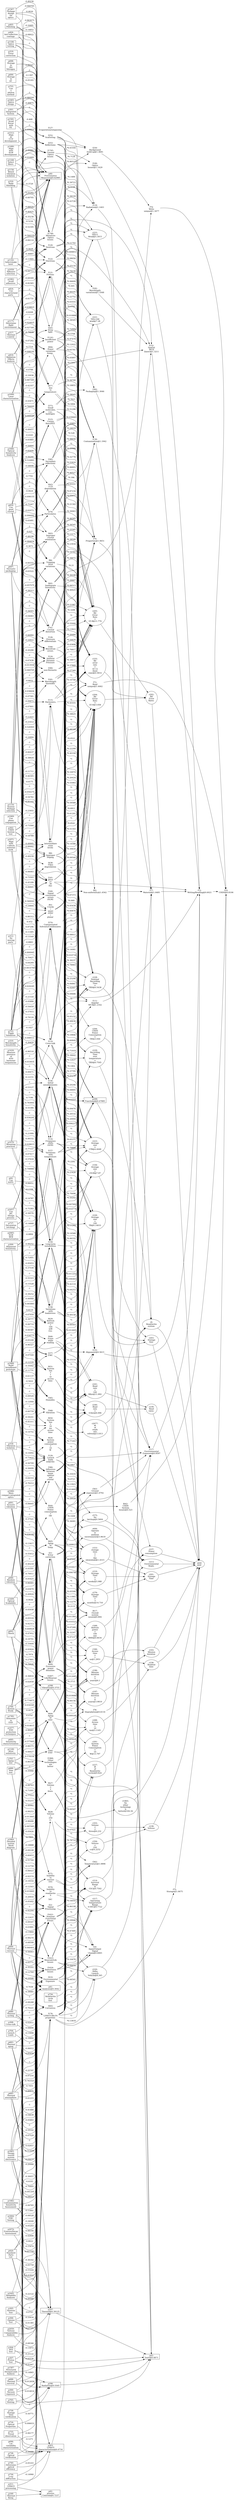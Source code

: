digraph G {
	rankdir=LR;
 "f100" [label="f100:\nOptics\nIssues@1.1429",shape=plaintext]
 "f111" [label="f111:\nAngular\nMUX@1.2162",shape=plaintext]
 "f114" [label="f114:\nCross-talk ",shape=plaintext]
 "f1141" [label="f1141:\nInsufficient\npower ",shape=plaintext]
 "f115" [label="f115:\nHarmonics,\netc. ",shape=plaintext]
 "f116" [label="f116:\nFrequency\nshifts\n(AOD) ",shape=plaintext]
 "f117" [label="f117:\nEnvironmental\nExposure@0.9597",shape=plaintext]
 "f119" [label="f119:\nRadiation@1.1403",shape=plaintext]
 "f120" [label="f120:\nNeutrons ",shape=plaintext]
 "f121" [label="f121:\nProtons ",shape=plaintext]
 "f122" [label="f122:\nElectrons ",shape=plaintext]
 "f123" [label="f123:\nCosmic\nRays/SEE ",shape=plaintext]
 "f124" [label="f124:\nAmbient\nDynamic\nPressure ",shape=plaintext]
 "f126" [label="f126:\nPressure\ndifferentials ",shape=plaintext]
 "f127" [label="f127:\nEvaporation/outgassing ",shape=plaintext]
 "f129" [label="f129:\nLaunch\nloads\n(shk/vib) ",shape=plaintext]
 "f130" [label="f130:\nContamination@1.1942",shape=plaintext]
 "f152" [label="f152:\nSpatial\nMUX\n(laser)@1.3211",shape=plaintext]
 "f155" [label="f155:\nAlignment@0.5615",shape=plaintext]
 "f156" [label="f156:\nInitial\nmisalignments ",shape=plaintext]
 "f157" [label="f157:\nVariations\nwith\ntemperature ",shape=plaintext]
 "f158" [label="f158:\nVariations\nwith\nload/stress ",shape=plaintext]
 "f159" [label="f159:\nLong-term\ninstabilities ",shape=plaintext]
 "f160" [label="f160:\nSignal\nconversion\nerrors\n(SLM) ",shape=plaintext]
 "f1607" [label="f1607:\nLife/Wearout\nIssues ",shape=plaintext]
 "f161" [label="f161:\nJitter\n(>\n30\nHz) ",shape=plaintext]
 "f1621" [label="f1621:\nNominal\nFunctional\nErrors ",shape=plaintext]
 "f1623" [label="f1623:\nWearout/Life\nIssues ",shape=plaintext]
 "f1624" [label="f1624:\nRobustness\nIssues ",shape=plaintext]
 "f1745" [label="f1745:\nCurrent\nOptics\nIssues ",shape=plaintext]
 "f1746" [label="f1746:\nMiniature\nOptics\nIssues ",shape=plaintext]
 "f176" [label="f176:\nLiNbO3:Mn:Fe\nproperties ",shape=plaintext]
 "f181" [label="f181:\nWavelength\nlinewidth ",shape=plaintext]
 "f182" [label="f182:\nWavelength\nvariations@1.1048",shape=plaintext]
 "f184" [label="f184:\nWavefront\nerrors ",shape=plaintext]
 "f19" [label="f19:\nCHDS@0.8106",shape=plaintext]
 "f1966" [label="f1966:\nOther\ntechnologies\nare\nbetter ",shape=plaintext]
 "f20" [label="f20:\nInput/Output\nSignal\nChain@0.6065",shape=plaintext]
 "f21" [label="f21:\nError\ncorrection ",shape=plaintext]
 "f22" [label="f22:\nSignal\nProcessing ",shape=plaintext]
 "f250" [label="f250:\nBackground\nbuild-up@1.4681",shape=plaintext]
 "f252" [label="f252:\nScattering ",shape=plaintext]
 "f253" [label="f253:\nReflections ",shape=plaintext]
 "f362" [label="f362:\nTemperature@1.0896",shape=plaintext]
 "f363" [label="f363:\nGround\nexposure@1.0792",shape=plaintext]
 "f364" [label="f364:\nESD ",shape=plaintext]
 "f365" [label="f365:\nHumidity ",shape=plaintext]
 "f368" [label="f368:\nVibration ",shape=plaintext]
 "f373" [label="f373:\nSmall\nmolecules,\ne.g.,\nhydrogen ",shape=plaintext]
 "f374" [label="f374:\nContaminated\nSolvents/Condensates ",shape=plaintext]
 "f376" [label="f376:\nParticulates ",shape=plaintext]
 "f377" [label="f377:\nEMC ",shape=plaintext]
 "f380" [label="f380:\nAdhesives\nbetween\nbeam\nsplitter\nand\ncrystal ",shape=plaintext]
 "f382" [label="f382:\nPackaging@1.3046",shape=plaintext]
 "f384" [label="f384:\nnon-Hermetic ",shape=plaintext]
 "f385" [label="f385:\nSecondary\nreflections ",shape=plaintext]
 "f401" [label="f401:\nInadequate\nSensitivity ",shape=plaintext]
 "f403" [label="f403:\nImproper\ncrystal\norientation ",shape=plaintext]
 "f410" [label="f410:\nEnvironmental\nExposure ",shape=plaintext]
 "f438" [label="f438:\nFibre\ndegredation ",shape=plaintext]
 "f443" [label="f443:\nCCD\ndegredation ",shape=plaintext]
 "f445" [label="f445:\nStray\nlight ",shape=plaintext]
 "f446" [label="f446:\nErase\nwhile\nreading ",shape=plaintext]
 "f493" [label="f493:\nCorrosives ",shape=plaintext]
 "f570" [label="f570:\nInability\nto\nread/write\n0\n-\n50C ",shape=plaintext]
 "f571" [label="f571:\nInability\nto\nsurvive\n-55C ",shape=plaintext]
 "f604" [label="f604:\nAging\nw/\ntime ",shape=plaintext]
 "f605" [label="f605:\nAging\nw/\nTemp ",shape=plaintext]
 "f617" [label="f617:\nOverall\nsystem\nissues@0.804",shape=plaintext]
 "f626" [label="f626:\nSystem\npower\nconsumption\n>\n10\nW ",shape=plaintext]
 "f627" [label="f627:\nVolume\n>\n2\nliters ",shape=plaintext]
 "f628" [label="f628:\nVolume\n>\n250\ncc ",shape=plaintext]
 "f629" [label="f629:\nRefresh\npower\n>\n100\nmW\nrms ",shape=plaintext]
 "f642" [label="f642:\nCHDS\nSystem\nIssues@0.523",shape=plaintext]
 "f644" [label="f644:\nCHDS\nPower\nconsumption\n>\n5W ",shape=plaintext]
 "f649" [label="f649:\nExcessive\npower\ndensities ",shape=plaintext]
 "f650" [label="f650:\nSystem\nhas\n>\n10\nms\naccess\ntime ",shape=plaintext]
 "f651" [label="f651:\nSystem\nhas\n>\n1\nus\naccess\ntime ",shape=plaintext]
 "f72" [label="f72:\nWriting/Reading@0.6021",shape=plaintext]
 "f73" [label="f73:\nRead\nunique@1.4462",shape=plaintext]
 "f74" [label="f74:\nWrite\nunique@1.3477",shape=plaintext]
 "f741" [label="f741:\nCrystal\ndistortion ",shape=plaintext]
 "f75" [label="f75:\nStorage@1.0675",shape=plaintext]
 "f77" [label="f77:\nMaterial@1.0485",shape=plaintext]
 "f78" [label="f78:\nDegradation@0.6116",shape=plaintext]
 "f79" [label="f79:\nProperties@1.0651",shape=plaintext]
 "f80" [label="f80:\nImproper\nDoping ",shape=plaintext]
 "f81" [label="f81:\nIntermediate\nstate\nlevels ",shape=plaintext]
 "f82" [label="f82:\nNon-uniformity@1.4562",shape=plaintext]
 "f83" [label="f83:\nCracks\n/\nquasi\norder\n/\nplanar ",shape=plaintext]
 "f86" [label="f86:\nTrapping\nlevel\nvariations ",shape=plaintext]
 "f977" [label="f977:\ndue\nto\ntemperature ",shape=plaintext]
 "f994" [label="f994:\nPower\nvariations\n(temp_ ",shape=plaintext]
 "goal" [label="goal:\ngoal ",shape=ellipse]
 "p1059" [label="p1059:\nAdhesive\nselection ",shape=box]
 "p1062" [label="p1062:\nAvoid\nadhesives ",shape=box]
 "p1065" [label="p1065:\nOptics\ndesign ",shape=box]
 "p1066" [label="p1066:\nMore\ncompact,integrated\noptics ",shape=box]
 "p1069" [label="p1069:\nUse\nphase\nconjugation ",shape=box]
 "p1070" [label="p1070:\nMounting\npractices ",shape=box]
 "p1099" [label="p1099:\nLaser\ncharacterization ",shape=box]
 "p1106" [label="p1106:\nOptics\ntesting ",shape=box]
 "p1142" [label="p1142:\nSelect/make\nlaser ",shape=box]
 "p1149" [label="p1149:\nJitter\nsensitivity ",shape=box]
 "p1154" [label="p1154:\nSystem\nPackage\nselection ",shape=box]
 "p1156" [label="p1156:\nBench\nvibration\nisolation ",shape=box]
 "p1168" [label="p1168:\nSelect\nfibers ",shape=box]
 "p1171" [label="p1171:\nDetermine\nflight\nenvironment ",shape=box]
 "p1409" [label="p1409:\nOptical\nScalability ",shape=box]
 "p1420" [label="p1420:\nMeasure\npresence\nof\nAOD\nharmonic\nfrequencies ",shape=box]
 "p1477" [label="p1477:\nESD\nprotection\ntechniques ",shape=box]
 "p1480" [label="p1480:\nAlign\nwith\nSLM\ndevelopment ",shape=box]
 "p1482" [label="p1482:\nContamination\nSensitivity\nAssessment ",shape=box]
 "p1512" [label="p1512:\nAlign\nw/\nCCD\ndevelopment ",shape=box]
 "p1567" [label="p1567:\nPackage\ndesign\nfor\noptics ",shape=box]
 "p1587" [label="p1587:\nStructural\nDesign/Loads\nAnalysis ",shape=box]
 "p1591" [label="p1591:\nAvoid\nKovar\nwith\nH2 ",shape=box]
 "p1645" [label="p1645:\nReliability\nAnalyses ",shape=box]
 "p1657" [label="p1657:\nUse\nJPL\nDesign\nprocess ",shape=box]
 "p1785" [label="p1785:\nImmunize\nto\nESD ",shape=box]
 "p1804" [label="p1804:\nEMC\nTesting ",shape=box]
 "p1864" [label="p1864:\nDetailed\nsystem\nblock\ndiagram ",shape=box]
 "p1865" [label="p1865:\nDesign\noverall\nsystem\nelectronics ",shape=box]
 "p1868" [label="p1868:\nBuild\nbreadboard\nprototype ",shape=box]
 "p1906" [label="p1906:\nOptical\nSensitivity\nAnalyses ",shape=box]
 "p1971" [label="p1971:\nAlign\nwith\nCaltech\nmaterial\nwork ",shape=box]
 "p2059" [label="p2059:\nSolvent\nCompatability\nAnalysis ",shape=box]
 "p2065" [label="p2065:\nSLM\nBER\ncharacterization ",shape=box]
 "p2074" [label="p2074:\nErasure/Decay\nAssessment ",shape=box]
 "p248" [label="p248:\nThermal\nfixing ",shape=box]
 "p296" [label="p296:\nRadiation@0.5505",shape=box]
 "p297" [label="p297:\nThermal@0.39125",shape=box]
 "p298" [label="p298:\nVibration@0.3755",shape=box]
 "p299" [label="p299:\nFunctional@0.47885",shape=box]
 "p300" [label="p300:\nVacuum\nexposure ",shape=box]
 "p301" [label="p301:\nIntegrated\nSystem ",shape=box]
 "p302" [label="p302:\nCHDS\nSystem\ntest ",shape=box]
 "p303" [label="p303:\nLiNbO3\ncharacterization@0.4734",shape=box]
 "p304" [label="p304:\nSEE\nTest ",shape=box]
 "p305" [label="p305:\nNeutron\nTest ",shape=box]
 "p306" [label="p306:\nGamma\nTest ",shape=box]
 "p307" [label="p307:\nProton\nTest ",shape=box]
 "p308" [label="p308:\nCross-talk ",shape=box]
 "p309" [label="p309:\nAlignment\nSensitivity ",shape=box]
 "p310" [label="p310:\nWavelength\nSensitivity ",shape=box]
 "p311" [label="p311:\nLiNbO3\nprocessing ",shape=box]
 "p312" [label="p312:\nNo\nmoving\nparts ",shape=box]
 "p316" [label="p316:\nRadn\nShielding ",shape=box]
 "p317" [label="p317:\nThermal\nControl ",shape=box]
 "p318" [label="p318:\nVibration\nIsolation ",shape=box]
 "p319" [label="p319:\nError\ncorrection ",shape=box]
 "p40" [label="p40:\nPreventative\nMeasures@0.62985",shape=box]
 "p404" [label="p404:\nAnti-reflection\ncoatings ",shape=box]
 "p405" [label="p405:\nPolishing ",shape=box]
 "p41" [label="p41:\nAnalyses@0.3042",shape=box]
 "p42" [label="p42:\nprocess\nControls@0.7237",shape=box]
 "p43" [label="p43:\nTests@0.4871",shape=box]
 "p44" [label="p44:\nUse\nAOFS ",shape=box]
 "p683" [label="p683:\nThermal\naging ",shape=box]
 "p684" [label="p684:\nThermal\nvacuum ",shape=box]
 "p685" [label="p685:\nThermal\natmosphere ",shape=box]
 "p686" [label="p686:\nThermal\ncycling ",shape=box]
 "p688" [label="p688:\nThermal\nsurvival ",shape=box]
 "p689" [label="p689:\nSine\ntest ",shape=box]
 "p690" [label="p690:\nRandom\nvibration ",shape=box]
 "p691" [label="p691:\nAcoustic\nvibration ",shape=box]
 "p692" [label="p692:\nShock\n ",shape=box]
 "p695" [label="p695:\nSensitivity\ncharacterization ",shape=box]
 "p696" [label="p696:\nLot\nvariability\ncharacterization ",shape=box]
 "p697" [label="p697:\nHermetic\npackaging ",shape=box]
 "p698" [label="p698:\nStorage\nin\ndry\nNitrogen ",shape=box]
 "p699" [label="p699:\nStorage\nin\nair ",shape=box]
 "p704" [label="p704:\nLaunch\nLoads ",shape=box]
 "p705" [label="p705:\nVenting ",shape=box]
 "p706" [label="p706:\nSystem\nStudy ",shape=box]
 "p734" [label="p734:\nOptical\nProperties ",shape=box]
 "p735" [label="p735:\nVisual\nobservation ",shape=box]
 "p736" [label="p736:\nx-ray\ndiffraction ",shape=box]
 "p737" [label="p737:\nDecoration\n(etching) ",shape=box]
 "p738" [label="p738:\nOptical\nverification ",shape=box]
 "p739" [label="p739:\nStorage\nTime\nverification ",shape=box]
 "p740" [label="p740:\nDetermine\noptical\nefficiency ",shape=box]
 "p753" [label="p753:\nFlight\nValidation ",shape=box]
 "p755" [label="p755:\nUse\n2\nphoton\nmethod ",shape=box]
 "p756" [label="p756:\nRead/write\ncycle\ntest ",shape=box]
 "p761" [label="p761:\nAging\ntest ",shape=box]
 "p859" [label="p859:\nUse\ngood\ncrystal ",shape=box]
 "p919" [label="p919:\nRadiation\nEffects\nAnalysis ",shape=box]
 "p920" [label="p920:\nStandard\nParts\nList ",shape=box]
 "p924" [label="p924:\nUse\ncharacterized\nparts ",shape=box]
 "r193" [label="r193:\nMission\nduration ",shape=ellipse]
 "r196" [label="r196:\nMission\nduration\n=\n5\nyears@6.1",shape=ellipse]
 "r1965" [label="r1965:\nNo\nother\ntechnology\nis\nbetter@104.34",shape=ellipse]
 "r197" [label="r197:\nMission\nduration\n=\n8\nyears@3.9819",shape=ellipse]
 "r201" [label="r201:\nStorage\nTime ",shape=ellipse]
 "r202" [label="r202:\nBit\nError\nRates ",shape=ellipse]
 "r203" [label="r203:\nStorage\nSize ",shape=ellipse]
 "r204" [label="r204:\nBit\nError\nRate\n<\n1E-6@3.458",shape=ellipse]
 "r205" [label="r205:\nBit\nError\nRate\n<\n1E-8@11.774",shape=ellipse]
 "r2077" [label="r2077:\n#\nof\nreads\nw/o\nrefresh@13.813",shape=ellipse]
 "r210" [label="r210:\nStorage\nTime\n>\n2\nweeks@5.988",shape=ellipse]
 "r213" [label="r213:\nEnvironmental\nReqts ",shape=ellipse]
 "r214" [label="r214:\nSurvival\nRange\nto\n-55C@0.7502",shape=ellipse]
 "r217" [label="r217:\nOperating\nTemperature\nRange\n0-50C@0.7722",shape=ellipse]
 "r220" [label="r220:\nDelta\nLaunch\nVehicle@8.345",shape=ellipse]
 "r221" [label="r221:\nTID=100\nkrad@7.28",shape=ellipse]
 "r222" [label="r222:\nTID=1\nMrad@5.3015",shape=ellipse]
 "r223" [label="r223:\nStorage\nsize\n=\n1TB@4.4448",shape=ellipse]
 "r226" [label="r226:\nStorage\nsize\n=\n100\nTB@0.14031",shape=ellipse]
 "r227" [label="r227:\n#\nof\nRead/write\ncycles@9.824",shape=ellipse]
 "r228" [label="r228:\nNominal\nRecording\nTime\n=\nTBD@0.5438",shape=ellipse]
 "r229" [label="r229:\nRecording\nTime\nover\ntemperature\n=\nTBD@0.7505",shape=ellipse]
 "r236" [label="r236:\nReadout\ntime ",shape=ellipse]
 "r237" [label="r237:\nPower\nconsumption ",shape=ellipse]
 "r238" [label="r238:\nVolume ",shape=ellipse]
 "r239" [label="r239:\nRead\nrates ",shape=ellipse]
 "r240" [label="r240:\nRead\nrate\n=\n1Gb/s@6.006",shape=ellipse]
 "r241" [label="r241:\nRead\nrate\n=\n100\nMb/s@11.892",shape=ellipse]
 "r276" [label="r276:\nStorage\nTime\n>\n3\nmonths@14.716",shape=ellipse]
 "r288" [label="r288:\nAccess\ntime\n<\n10\nms@3.1165",shape=ellipse]
 "r291" [label="r291:\nSystem\nPower\nConsumption\n<\n10\nW@13.797",shape=ellipse]
 "r294" [label="r294:\nCHDS\nPower\nConsumption\n<\n5W@3.044",shape=ellipse]
 "r333" [label="r333:\nstorage\ntime\n=\n1\nday\n(downlink)@1.4315",shape=ellipse]
 "r335" [label="r335:\nBit\nerror\nrate\n<\n1E-12\n(boot\nrom)@0.5814",shape=ellipse]
 "r336" [label="r336:\nStorage\nsize\n=\n25GB@7.87",shape=ellipse]
 "r346" [label="r346:\nAccess\ntime\n=\n1\nus@1.2951",shape=ellipse]
 "r348" [label="r348:\nRefresh\npower\n=\n100\nmw\nRMS@0.6634",shape=ellipse]
 "r355" [label="r355:\nVolume\n<\n2\nlitres@6.232",shape=ellipse]
 "r356" [label="r356:\nVolume\n<\n250\ncc@4.2252",shape=ellipse]
 "r4" [label="r4:\nRead/write\nsystem ",shape=ellipse]
 "r575" [label="r575:\nNo\nlatchup@0.5604",shape=ellipse]
 "r606" [label="r606:\nOperate\nin\nambient\nenvironment@3.9618",shape=ellipse]
 r193 -> goal
 r4 -> goal
 r201 -> goal
 r202 -> goal
 r203 -> goal
 r213 -> goal
 r236 -> goal
 r237 -> goal
 r238 -> goal
 r239 -> goal
 r1965 -> goal
 r240 -> r239
 r241 -> r239
 r355 -> r238
 r356 -> r238
 r291 -> r237
 r294 -> r237
 r348 -> r237
 r288 -> r236
 r346 -> r236
 r214 -> r213
 r217 -> r213
 r220 -> r213
 r221 -> r213
 r222 -> r213
 r575 -> r213
 r606 -> r213
 r223 -> r203
 r226 -> r203
 r336 -> r203
 r204 -> r202
 r205 -> r202
 r335 -> r202
 r210 -> r201
 r276 -> r201
 r333 -> r201
 r227 -> r4
 r228 -> r4
 r229 -> r4
 r2077 -> r4
 r196 -> r193
 r197 -> r193
 f410 -> f20
 f21 -> f20
 f22 -> f20
 f1621 -> f20
 f1623 -> f20
 f1624 -> f20
 f644 -> f642
 f176 -> f75
 f252 -> f250
 f253 -> f250
 f445 -> f250
 f160 -> f74
 f250 -> f74
 f438 -> f73
 f443 -> f73
 f446 -> f73
 f156 -> f155
 f157 -> f155
 f158 -> f155
 f159 -> f155
 f126 -> f155
 f977 -> f182
 f181 -> f152
 f182 -> f152
 f184 -> f152
 f994 -> f152
 f1141 -> f152
 f1745 -> f100
 f1746 -> f100
 f384 -> f382
 f385 -> f382
 f83 -> f82
 f86 -> f82
 f80 -> f79
 f81 -> f79
 f401 -> f79
 f403 -> f79
 f741 -> f79
 f604 -> f78
 f605 -> f78
 f78 -> f77
 f79 -> f77
 f82 -> f77
 f380 -> f77
 f382 -> f77
 f114 -> f111
 f115 -> f111
 f116 -> f111
 f364 -> f363
 f365 -> f363
 f368 -> f363
 f570 -> f362
 f571 -> f362
 f649 -> f362
 f373 -> f130
 f374 -> f130
 f376 -> f130
 f493 -> f130
 f127 -> f130
 f120 -> f119
 f121 -> f119
 f122 -> f119
 f123 -> f119
 f119 -> f117
 f124 -> f117
 f129 -> f117
 f130 -> f117
 f362 -> f117
 f363 -> f117
 f377 -> f117
 f117 -> f72
 f111 -> f72
 f77 -> f72
 f100 -> f72
 f152 -> f72
 f155 -> f72
 f161 -> f72
 f72 -> f19
 f73 -> f19
 f74 -> f19
 f75 -> f19
 f642 -> f19
 f626 -> f617
 f629 -> f617
 f627 -> f617
 f628 -> f617
 f650 -> f617
 f651 -> f617
 f1607 -> f617
 f1966 -> f617
 p695 -> p303
 p696 -> p303
 p734 -> p303
 p735 -> p303
 p736 -> p303
 p737 -> p303
 p738 -> p303
 p739 -> p303
 p740 -> p303
 p761 -> p303
 p301 -> p299
 p302 -> p299
 p303 -> p299
 p756 -> p299
 p1099 -> p299
 p1106 -> p299
 p1420 -> p299
 p2065 -> p299
 p689 -> p298
 p690 -> p298
 p691 -> p298
 p692 -> p298
 p683 -> p297
 p684 -> p297
 p685 -> p297
 p686 -> p297
 p688 -> p297
 p304 -> p296
 p305 -> p296
 p306 -> p296
 p307 -> p296
 p296 -> p43
 p297 -> p43
 p298 -> p43
 p299 -> p43
 p300 -> p43
 p753 -> p43
 p1482 -> p43
 p1804 -> p43
 p248 -> p42
 p311 -> p42
 p308 -> p41
 p309 -> p41
 p310 -> p41
 p704 -> p41
 p705 -> p41
 p706 -> p41
 p919 -> p41
 p920 -> p41
 p1149 -> p41
 p1409 -> p41
 p1587 -> p41
 p1645 -> p41
 p1864 -> p41
 p1865 -> p41
 p1906 -> p41
 p2059 -> p41
 p2074 -> p41
 p44 -> p40
 p312 -> p40
 p316 -> p40
 p317 -> p40
 p318 -> p40
 p319 -> p40
 p404 -> p40
 p405 -> p40
 p697 -> p40
 p698 -> p40
 p699 -> p40
 p755 -> p40
 p859 -> p40
 p924 -> p40
 p1059 -> p40
 p1062 -> p40
 p1065 -> p40
 p1066 -> p40
 p1069 -> p40
 p1070 -> p40
 p1142 -> p40
 p1154 -> p40
 p1156 -> p40
 p1168 -> p40
 p1171 -> p40
 p1477 -> p40
 p1480 -> p40
 p1512 -> p40
 p1567 -> p40
 p1591 -> p40
 p1657 -> p40
 p1785 -> p40
 p1868 -> p40
 p1971 -> p40
 f156 -> r226 [label="*1"]
 f156 -> r336 [label="*1"]
 f156 -> r223 [label="*1"]
 f157 -> r223 [label="*0.79866"]
 f157 -> r226 [label="*1"]
 f157 -> r336 [label="*0.78496"]
 f158 -> r223 [label="*0.49158"]
 f158 -> r226 [label="*1"]
 f158 -> r336 [label="*1"]
 f159 -> r223 [label="*1"]
 f159 -> r226 [label="*1"]
 f159 -> r336 [label="*1"]
 f161 -> r228 [label="*0.84861"]
 f161 -> r335 [label="*1"]
 f161 -> r204 [label="*0.59589"]
 f161 -> r205 [label="*0.76817"]
 f252 -> r204 [label="*0.39723"]
 f252 -> r335 [label="*0.7128"]
 f252 -> r205 [label="*0.43164"]
 f253 -> r204 [label="*0.43728"]
 f445 -> r204 [label="*0.1593"]
 f253 -> r205 [label="*0.80514"]
 f445 -> r205 [label="*0.79158"]
 f253 -> r335 [label="*0.5156"]
 f445 -> r335 [label="*0.5708"]
 f156 -> r204 [label="*1"]
 f156 -> r205 [label="*1"]
 f156 -> r335 [label="*1"]
 f157 -> r204 [label="*1"]
 f158 -> r204 [label="*1"]
 f159 -> r204 [label="*1"]
 f157 -> r205 [label="*1"]
 f157 -> r335 [label="*1"]
 f158 -> r205 [label="*1"]
 f159 -> r205 [label="*1"]
 f158 -> r335 [label="*1"]
 f159 -> r335 [label="*1"]
 f156 -> r240 [label="*1"]
 f156 -> r241 [label="*1"]
 f159 -> r241 [label="*1"]
 f159 -> r240 [label="*1"]
 f158 -> r240 [label="*1"]
 f158 -> r241 [label="*1"]
 f157 -> r240 [label="*1"]
 f157 -> r241 [label="*1"]
 f380 -> r241 [label="*1"]
 f380 -> r240 [label="*1"]
 f380 -> r204 [label="*1"]
 f380 -> r205 [label="*1"]
 f380 -> r335 [label="*1"]
 f380 -> r223 [label="*1"]
 f380 -> r226 [label="*1"]
 f380 -> r336 [label="*1"]
 f385 -> r204 [label="*0.396"]
 f385 -> r205 [label="*0.7623"]
 f385 -> r335 [label="*0.98656"]
 f384 -> r204 [label="*0.16434"]
 f384 -> r335 [label="*0.26484"]
 f384 -> r205 [label="*0.30108"]
 f1141 -> r204 [label="*0.18855"]
 f1141 -> r335 [label="*0.97479"]
 f1141 -> r205 [label="*0.49105"]
 f1141 -> r228 [label="*0.87234"]
 f126 -> r606 [label="*1"]
 f446 -> r227 [label="*1"]
 f443 -> r204 [label="*0.05551"]
 f443 -> r205 [label="*0.25893"]
 f443 -> r335 [label="*1"]
 f443 -> r197 [label="*0.55083"]
 f438 -> r197 [label="*0.64253"]
 f443 -> r196 [label="*0.26424"]
 f438 -> r196 [label="*0.42114"]
 f160 -> r204 [label="*0.8541"]
 f160 -> r205 [label="*1"]
 f160 -> r335 [label="*1"]
 f443 -> r294 [label="*0.23934"]
 f176 -> r196 [label="*1"]
 f176 -> r197 [label="*1"]
 f176 -> r227 [label="*1"]
 f176 -> r228 [label="*1"]
 f176 -> r210 [label="*1"]
 f176 -> r229 [label="*1"]
 f176 -> r276 [label="*1"]
 f176 -> r333 [label="*1"]
 f176 -> r204 [label="*1"]
 f176 -> r205 [label="*1"]
 f176 -> r335 [label="*1"]
 f176 -> r223 [label="*1"]
 f176 -> r226 [label="*1"]
 f176 -> r336 [label="*0.78714"]
 f176 -> r214 [label="*1"]
 f176 -> r217 [label="*1"]
 f176 -> r220 [label="*0.13818"]
 f176 -> r221 [label="*0.61201"]
 f176 -> r222 [label="*1"]
 f176 -> r606 [label="*0.29946"]
 f176 -> r348 [label="*0.16476"]
 f21 -> r204 [label="*1"]
 f21 -> r205 [label="*1"]
 f21 -> r335 [label="*1"]
 f21 -> r288 [label="*1"]
 f21 -> r346 [label="*1"]
 f21 -> r223 [label="*0.26028"]
 f21 -> r226 [label="*0.36081"]
 f21 -> r336 [label="*0.3309"]
 f22 -> r288 [label="*1"]
 f22 -> r346 [label="*1"]
 f649 -> r197 [label="*0.54495"]
 f649 -> r196 [label="*0.3715"]
 f649 -> r217 [label="*1"]
 f115 -> r204 [label="*1"]
 f115 -> r205 [label="*1"]
 f115 -> r335 [label="*1"]
 f410 -> r196 [label="*1"]
 f410 -> r197 [label="*1"]
 f410 -> r217 [label="*1"]
 f410 -> r220 [label="*1"]
 f410 -> r221 [label="*1"]
 f410 -> r222 [label="*1"]
 f410 -> r575 [label="*1"]
 f410 -> r606 [label="*1"]
 f377 -> r196 [label="*0.0721"]
 f377 -> r197 [label="*0.13923"]
 f377 -> r204 [label="*0.05371"]
 f377 -> r205 [label="*0.08911"]
 f377 -> r335 [label="*0.05152"]
 f368 -> r196 [label="*0.07269"]
 f368 -> r197 [label="*0.32247"]
 f365 -> r196 [label="*0.05599"]
 f365 -> r197 [label="*0.11865"]
 f365 -> r214 [label="*0.12279"]
 f1607 -> r196 [label="*1"]
 f1607 -> r197 [label="*1"]
 f1621 -> r227 [label="*0.54054"]
 f1623 -> r196 [label="*1"]
 f1623 -> r197 [label="*1"]
 f1624 -> r214 [label="*1"]
 f1624 -> r217 [label="*1"]
 f1623 -> r220 [label="*0.84672"]
 f1623 -> r214 [label="*0.86338"]
 f1621 -> r228 [label="*1"]
 f1624 -> r229 [label="*1"]
 f1621 -> r204 [label="*1"]
 f1621 -> r205 [label="*1"]
 f1621 -> r335 [label="*1"]
 f1621 -> r288 [label="*1"]
 f1621 -> r346 [label="*1"]
 f1621 -> r291 [label="*1"]
 f1745 -> r228 [label="*0.05897"]
 f1746 -> r228 [label="*0.32778"]
 f1745 -> r204 [label="*0.06609"]
 f1746 -> r204 [label="*0.445"]
 f1745 -> r205 [label="*0.1489"]
 f1745 -> r335 [label="*0.009851"]
 f1746 -> r335 [label="*1"]
 f1746 -> r205 [label="*0.38339"]
 f1966 -> r1965 [label="*1"]
 f446 -> r210 [label="*0.6867"]
 f446 -> r276 [label="*0.35035"]
 f446 -> r333 [label="*0.77203"]
 f446 -> r204 [label="*0.48636"]
 f446 -> r205 [label="*0.60876"]
 f446 -> r335 [label="*0.92007"]
 f446 -> r2077 [label="*1"]
 f438 -> r204 [label="*0.0521"]
 f438 -> r205 [label="*0.43608"]
 f438 -> r335 [label="*1"]
 f116 -> r223 [label="*1"]
 f116 -> r226 [label="*1"]
 f116 -> r336 [label="*1"]
 f114 -> r223 [label="*0.21276"]
 f114 -> r226 [label="*0.2282"]
 f114 -> r336 [label="*0.20246"]
 f114 -> r240 [label="*0.15114"]
 f114 -> r241 [label="*0.23426"]
 f114 -> r204 [label="*1"]
 f114 -> r205 [label="*1"]
 f114 -> r335 [label="*1"]
 f129 -> r197 [label="*1"]
 f129 -> r196 [label="*1"]
 f129 -> r204 [label="*0.50202"]
 f129 -> r205 [label="*0.60849"]
 f129 -> r335 [label="*0.71919"]
 f493 -> r196 [label="*0.47495"]
 f493 -> r197 [label="*0.44541"]
 f376 -> r204 [label="*0.30063"]
 f376 -> r205 [label="*0.24018"]
 f376 -> r335 [label="*0.40527"]
 f376 -> r223 [label="*0.3288"]
 f376 -> r226 [label="*0.16974"]
 f376 -> r336 [label="*0.22299"]
 f364 -> r196 [label="*1"]
 f364 -> r197 [label="*1"]
 f570 -> r217 [label="*1"]
 f571 -> r214 [label="*1"]
 f129 -> r220 [label="*1"]
 f120 -> r221 [label="*1"]
 f120 -> r222 [label="*1"]
 f121 -> r221 [label="*1"]
 f121 -> r222 [label="*1"]
 f122 -> r221 [label="*1"]
 f122 -> r222 [label="*1"]
 f123 -> r575 [label="*1"]
 f124 -> r606 [label="*1"]
 f604 -> r196 [label="*0.009168"]
 f604 -> r197 [label="*0.005628"]
 f605 -> r217 [label="*0.06156"]
 f604 -> r204 [label="*0.00503"]
 f604 -> r205 [label="*0.007992"]
 f604 -> r335 [label="*0.011252"]
 f605 -> r204 [label="*0.006463"]
 f605 -> r205 [label="*0.006217"]
 f605 -> r335 [label="*0.010774"]
 f626 -> r291 [label="*1"]
 f627 -> r355 [label="*1"]
 f627 -> r356 [label="*1"]
 f628 -> r356 [label="*1"]
 f628 -> r355 [label="*0.07021"]
 f629 -> r348 [label="*1"]
 f644 -> r294 [label="*1"]
 f651 -> r346 [label="*1"]
 f650 -> r288 [label="*1"]
 f650 -> r346 [label="*1"]
 f649 -> r210 [label="*0.2115"]
 f649 -> r276 [label="*0.97237"]
 f649 -> r333 [label="*0.07551"]
 f604 -> r210 [label="*0.010323"]
 f604 -> r276 [label="*0.012685"]
 f604 -> r333 [label="*0.011861"]
 f605 -> r210 [label="*0.010417"]
 f605 -> r276 [label="*0.006746"]
 f605 -> r333 [label="*0.008623"]
 f604 -> r227 [label="*0.00547"]
 f605 -> r227 [label="*0.010689"]
 f604 -> r228 [label="*0.014665"]
 f605 -> r228 [label="*0.012605"]
 f80 -> r204 [label="*0.48249"]
 f80 -> r205 [label="*0.55044"]
 f80 -> r335 [label="*1"]
 f80 -> r229 [label="*1"]
 f80 -> r228 [label="*0.78903"]
 f80 -> r333 [label="*0.11243"]
 f80 -> r276 [label="*0.06332"]
 f80 -> r210 [label="*0.14568"]
 f81 -> r228 [label="*1"]
 f81 -> r276 [label="*0.26532"]
 f81 -> r210 [label="*0.09476"]
 f81 -> r333 [label="*0.010357"]
 f401 -> r228 [label="*1"]
 f401 -> r229 [label="*0.51163"]
 f401 -> r204 [label="*0.06513"]
 f401 -> r205 [label="*0.13171"]
 f401 -> r335 [label="*0.36672"]
 f403 -> r228 [label="*0.45555"]
 f403 -> r204 [label="*0.36545"]
 f403 -> r205 [label="*0.53424"]
 f403 -> r335 [label="*0.46585"]
 f403 -> r223 [label="*0.07373"]
 f403 -> r226 [label="*0.05439"]
 f403 -> r336 [label="*0.069"]
 f741 -> r223 [label="*0.14081"]
 f741 -> r226 [label="*0.36237"]
 f741 -> r336 [label="*0.010739"]
 f81 -> r214 [label="*0.20004"]
 f83 -> r204 [label="*0.39435"]
 f83 -> r205 [label="*0.38871"]
 f83 -> r335 [label="*1"]
 f86 -> r228 [label="*0.38625"]
 f86 -> r229 [label="*0.6911"]
 f86 -> r204 [label="*0.21"]
 f86 -> r205 [label="*0.25585"]
 f86 -> r335 [label="*0.38598"]
 f741 -> r204 [label="*0.13923"]
 f741 -> r205 [label="*0.10793"]
 f741 -> r335 [label="*0.20667"]
 f120 -> r204 [label="*0.03555"]
 f121 -> r204 [label="*0.12022"]
 f120 -> r335 [label="*0.22752"]
 f121 -> r335 [label="*0.38505"]
 f120 -> r205 [label="*0.11742"]
 f121 -> r205 [label="*0.25116"]
 f122 -> r335 [label="*0.4793"]
 f122 -> r204 [label="*0.010888"]
 f122 -> r205 [label="*0.08056"]
 f123 -> r335 [label="*0.039065"]
 f373 -> r204 [label="*0.88893"]
 f373 -> r205 [label="*0.38045"]
 f373 -> r335 [label="*0.51296"]
 f373 -> r228 [label="*0.21342"]
 f373 -> r229 [label="*0.40025"]
 f374 -> r228 [label="*0.09686"]
 f374 -> r229 [label="*0.39642"]
 f374 -> r204 [label="*0.09544"]
 f374 -> r205 [label="*0.10748"]
 f374 -> r335 [label="*0.14586"]
 f156 -> r228 [label="*1"]
 f157 -> r228 [label="*1"]
 f158 -> r228 [label="*1"]
 f159 -> r228 [label="*1"]
 f380 -> r228 [label="*1"]
 f181 -> r228 [label="*0.40194"]
 f181 -> r204 [label="*0.27369"]
 f181 -> r205 [label="*0.21987"]
 f181 -> r335 [label="*0.37869"]
 f181 -> r223 [label="*0.12437"]
 f181 -> r226 [label="*0.08895"]
 f181 -> r336 [label="*0.1462"]
 f977 -> r204 [label="*0.20988"]
 f977 -> r205 [label="*0.36799"]
 f977 -> r335 [label="*0.5994"]
 f184 -> r226 [label="*0.37795"]
 f184 -> r336 [label="*0.19846"]
 f184 -> r223 [label="*0.25206"]
 f994 -> r204 [label="*0.528"]
 f994 -> r205 [label="*0.72968"]
 f994 -> r335 [label="*0.65781"]
 f994 -> r228 [label="*0.22677"]
 p317 -> f605 [label="-1"]
 p317 -> f977 [label="-0.639825"]
 p317 -> f994 [label="-1"]
 p317 -> f157 [label="-0.526965"]
 p1059 -> f380 [label="-1"]
 p1062 -> f380 [label="-1"]
 p1070 -> f156 [label="-1"]
 p1070 -> f157 [label="-0.628615"]
 p1070 -> f158 [label="-0.37539"]
 p1070 -> f159 [label="-0.708985"]
 p1069 -> f158 [label="-0.0014769"]
 p1069 -> f156 [label="-0.800945"]
 p1069 -> f157 [label="-0.70427"]
 p1069 -> f159 [label="-0.64269"]
 p308 -> f114 [label="-0.98488"]
 p309 -> f156 [label="-0.77157"]
 p309 -> f157 [label="-0.14668"]
 p309 -> f159 [label="-0.99252"]
 p310 -> f181 [label="-1"]
 p310 -> f977 [label="-1"]
 p1099 -> f181 [label="-0.516883"]
 p1099 -> f977 [label="-0.7714"]
 p1099 -> f184 [label="-1"]
 p1099 -> f994 [label="-0.924825"]
 p302 -> f626 [label="-1"]
 p302 -> f629 [label="-0.783845"]
 p302 -> f650 [label="-1"]
 p302 -> f651 [label="-0.55386"]
 p302 -> f124 [label="-0.10922"]
 p302 -> f129 [label="-0.008511"]
 p302 -> f376 [label="-0.006092"]
 p302 -> f114 [label="-0.560043"]
 p302 -> f115 [label="-0.09873"]
 p302 -> f116 [label="-0.57915"]
 p302 -> f80 [label="-0.10994"]
 p302 -> f81 [label="-0.11422"]
 p302 -> f401 [label="-0.48198"]
 p302 -> f403 [label="-1"]
 p302 -> f741 [label="-1"]
 p302 -> f83 [label="-1"]
 p302 -> f86 [label="-0.025"]
 p302 -> f380 [label="-0.12151"]
 p302 -> f385 [label="-0.58698"]
 p302 -> f181 [label="-0.8052"]
 p302 -> f977 [label="-0.049545"]
 p302 -> f184 [label="-0.66984"]
 p302 -> f156 [label="-0.624245"]
 p302 -> f157 [label="-0.033835"]
 p302 -> f159 [label="-0.09471"]
 p302 -> f161 [label="-0.06083"]
 p1142 -> f181 [label="-1"]
 p1142 -> f977 [label="-0.82365"]
 p1142 -> f994 [label="-1"]
 p1142 -> f184 [label="-0.79648"]
 p1142 -> f1141 [label="-0.564335"]
 p1149 -> f161 [label="-0.5022"]
 p302 -> f252 [label="-0.863075"]
 p302 -> f253 [label="-0.89547"]
 p302 -> f445 [label="-0.887585"]
 p1156 -> f161 [label="-0.698155"]
 p1154 -> f161 [label="-0.18789"]
 p1154 -> f156 [label="-1"]
 p1154 -> f157 [label="-0.86312"]
 p1154 -> f158 [label="-0.87296"]
 p1154 -> f159 [label="-0.452"]
 p1154 -> f126 [label="-0.38313"]
 p1168 -> f438 [label="-1"]
 p1171 -> f493 [label="-0.07801"]
 p684 -> f626 [label="-1"]
 p1420 -> f115 [label="-1"]
 p1171 -> f120 [label="-0.06024"]
 p1171 -> f121 [label="-0.09713"]
 p1171 -> f122 [label="-0.11805"]
 p1171 -> f123 [label="-0.07282"]
 p1171 -> f124 [label="-0.08457"]
 p1171 -> f129 [label="-0.038604"]
 p1171 -> f571 [label="-0.07581"]
 p704 -> f129 [label="-0.92574"]
 p920 -> f410 [label="-0.22122"]
 p920 -> f22 [label="-0.11801"]
 p684 -> f410 [label="-0.05893"]
 p688 -> f410 [label="-0.14865"]
 p689 -> f410 [label="-0.13098"]
 p690 -> f410 [label="-0.09167"]
 p692 -> f410 [label="-0.12764"]
 p685 -> f410 [label="-0.041205"]
 p304 -> f410 [label="-0.13072"]
 p305 -> f410 [label="-0.0743"]
 p306 -> f410 [label="-0.10434"]
 p307 -> f410 [label="-0.05536"]
 p706 -> f410 [label="-0.10506"]
 p1154 -> f410 [label="-0.11485"]
 p1477 -> f364 [label="-0.71001"]
 p1477 -> f410 [label="-0.08896"]
 p1480 -> f160 [label="-0.7791"]
 p1482 -> f493 [label="-0.01385"]
 p1482 -> f373 [label="-0.4797"]
 p1482 -> f374 [label="-0.99279"]
 p1482 -> f376 [label="-0.98487"]
 p1512 -> f443 [label="-0.52185"]
 p1567 -> f252 [label="-0.40236"]
 p1567 -> f253 [label="-0.4626"]
 p1567 -> f445 [label="-1"]
 p311 -> f176 [label="-0.14966"]
 p695 -> f176 [label="-0.25797"]
 p696 -> f176 [label="-0.06177"]
 p734 -> f176 [label="-0.50771"]
 p735 -> f176 [label="-0.006031"]
 p736 -> f176 [label="-0.05103"]
 p737 -> f176 [label="-0.05626"]
 p739 -> f176 [label="-1"]
 p740 -> f176 [label="-0.24489"]
 p738 -> f176 [label="-0.1271"]
 p761 -> f159 [label="-0.12044"]
 p302 -> f176 [label="-0.99332"]
 p1587 -> f158 [label="-0.617785"]
 p302 -> f446 [label="-1"]
 p1591 -> f373 [label="-0.35238"]
 p697 -> f373 [label="-0.83885"]
 p697 -> f374 [label="-0.49239"]
 p697 -> f376 [label="-0.50904"]
 p697 -> f493 [label="-0.45189"]
 p302 -> f160 [label="-0.06845"]
 p301 -> f160 [label="-0.60705"]
 p312 -> f1607 [label="-0.58576"]
 p684 -> f570 [label="-1"]
 p685 -> f570 [label="-0.763325"]
 p686 -> f570 [label="-1"]
 p684 -> f571 [label="-0.940401"]
 p685 -> f571 [label="-0.97216"]
 p686 -> f571 [label="-1"]
 p316 -> f410 [label="-0.65681"]
 p924 -> f1623 [label="-1"]
 p924 -> f1624 [label="-0.67438"]
 p924 -> f1621 [label="-0.20286"]
 p919 -> f410 [label="-0.38829"]
 p920 -> f1621 [label="-0.08528"]
 p920 -> f1623 [label="-0.42606"]
 p920 -> f1624 [label="-0.36162"]
 p1645 -> f1624 [label="-1"]
 p1645 -> f1623 [label="-0.41811"]
 p1645 -> f1621 [label="-0.24048"]
 p1657 -> f1621 [label="-0.640629"]
 p1657 -> f1623 [label="-0.93924"]
 p1657 -> f1624 [label="-0.7974"]
 p1657 -> f22 [label="-0.92313"]
 p1657 -> f410 [label="-0.27801"]
 p705 -> f410 [label="-0.014014"]
 p706 -> f1621 [label="-0.03991"]
 p44 -> f626 [label="-0.39777"]
 p686 -> f410 [label="-0.02657"]
 p686 -> f1623 [label="-0.06012"]
 p404 -> f253 [label="-0.16491"]
 p405 -> f252 [label="-0.069765"]
 p300 -> f410 [label="-0.012658"]
 p753 -> f410 [label="-1"]
 p753 -> f21 [label="-1"]
 p753 -> f22 [label="-1"]
 p753 -> f1621 [label="-1"]
 p753 -> f1623 [label="-1"]
 p753 -> f1624 [label="-1"]
 p1482 -> f410 [label="-0.06194"]
 p1482 -> f1623 [label="-0.08012"]
 p1482 -> f1624 [label="-0.06765"]
 p692 -> f1624 [label="-0.35355"]
 p691 -> f1624 [label="-0.51709"]
 p690 -> f1624 [label="-0.92204"]
 p689 -> f1624 [label="-0.39081"]
 p683 -> f1624 [label="-0.07529"]
 p684 -> f1624 [label="-0.7455"]
 p685 -> f1624 [label="-0.6193"]
 p686 -> f1624 [label="-0.41484"]
 p688 -> f1624 [label="-0.0729"]
 p683 -> f1623 [label="-1"]
 p690 -> f1623 [label="-0.40082"]
 p691 -> f1623 [label="-0.77553"]
 p684 -> f1623 [label="-0.10692"]
 p685 -> f1623 [label="-0.10142"]
 p684 -> f1621 [label="-0.7038"]
 p685 -> f1621 [label="-0.60975"]
 p300 -> f1623 [label="-0.00566"]
 p753 -> f644 [label="-1"]
 p753 -> f176 [label="-1"]
 p753 -> f626 [label="-1"]
 p753 -> f629 [label="-1"]
 p753 -> f627 [label="-1"]
 p753 -> f628 [label="-1"]
 p753 -> f650 [label="-1"]
 p753 -> f651 [label="-1"]
 p753 -> f160 [label="-1"]
 p753 -> f252 [label="-1"]
 p753 -> f253 [label="-1"]
 p753 -> f445 [label="-1"]
 p753 -> f446 [label="-1"]
 p753 -> f443 [label="-1"]
 p753 -> f438 [label="-1"]
 p753 -> f120 [label="-0.10036"]
 p753 -> f121 [label="-0.43671"]
 p753 -> f122 [label="-0.42357"]
 p753 -> f123 [label="-0.0624"]
 p753 -> f124 [label="-1"]
 p753 -> f129 [label="-0.67059"]
 p753 -> f570 [label="-1"]
 p753 -> f571 [label="-0.61137"]
 p753 -> f649 [label="-1"]
 p753 -> f364 [label="-0.58499"]
 p753 -> f365 [label="-0.72401"]
 p753 -> f368 [label="-0.95053"]
 p753 -> f377 [label="-1"]
 p753 -> f114 [label="-1"]
 p753 -> f115 [label="-0.73584"]
 p753 -> f116 [label="-0.53127"]
 p753 -> f604 [label="-0.56709"]
 p753 -> f605 [label="-0.59241"]
 p753 -> f80 [label="-1"]
 p753 -> f81 [label="-1"]
 p753 -> f401 [label="-1"]
 p753 -> f403 [label="-1"]
 p753 -> f741 [label="-1"]
 p753 -> f83 [label="-1"]
 p753 -> f86 [label="-1"]
 p1065 -> f1745 [label="-1"]
 p1065 -> f1746 [label="-0.468"]
 p405 -> f1745 [label="-0.14852"]
 p405 -> f1746 [label="-0.1397"]
 p404 -> f1745 [label="-0.08922"]
 p404 -> f1746 [label="-0.05183"]
 p1409 -> f1746 [label="-0.8883"]
 p302 -> f1745 [label="-0.84114"]
 p302 -> f1746 [label="-0.027385"]
 p1106 -> f1745 [label="-1"]
 p1106 -> f1746 [label="-1"]
 p753 -> f1746 [label="-1"]
 p753 -> f380 [label="-1"]
 p753 -> f384 [label="-1"]
 p753 -> f385 [label="-1"]
 p753 -> f994 [label="-0.4165"]
 p753 -> f184 [label="-1"]
 p753 -> f977 [label="-1"]
 p753 -> f181 [label="-1"]
 p753 -> f1141 [label="-1"]
 p753 -> f161 [label="-1"]
 p753 -> f126 [label="-0.66437"]
 p753 -> f159 [label="-0.7196"]
 p753 -> f158 [label="-0.07417"]
 p753 -> f157 [label="-1"]
 p753 -> f156 [label="-1"]
 p301 -> f1745 [label="-0.980595"]
 p301 -> f1746 [label="-0.699831"]
 p1785 -> f364 [label="-1"]
 p1785 -> f410 [label="-0.02611"]
 p1657 -> f1607 [label="-0.13417"]
 p1657 -> f121 [label="-0.04083"]
 p1657 -> f122 [label="-0.057575"]
 p1657 -> f123 [label="-0.069705"]
 p1657 -> f364 [label="-0.05518"]
 p1657 -> f129 [label="-0.07544"]
 p1657 -> f124 [label="-0.050275"]
 p1657 -> f374 [label="-0.1027"]
 p1657 -> f376 [label="-0.11711"]
 p1657 -> f649 [label="-0.030285"]
 p1657 -> f365 [label="-0.06714"]
 p1657 -> f368 [label="-0.06587"]
 p1657 -> f377 [label="-0.065885"]
 p1657 -> f380 [label="-0.09529"]
 p1657 -> f384 [label="-0.21516"]
 p1657 -> f156 [label="-0.030295"]
 p1804 -> f377 [label="-1"]
 p1804 -> f410 [label="-0.05759"]
 p1804 -> f1621 [label="-0.20088"]
 p684 -> f1607 [label="-0.09108"]
 p686 -> f1607 [label="-0.05442"]
 p689 -> f1607 [label="-0.86156"]
 p690 -> f1607 [label="-0.49924"]
 p691 -> f1607 [label="-0.63679"]
 p692 -> f1607 [label="-0.10409"]
 p683 -> f1607 [label="-0.08288"]
 p691 -> f124 [label="-0.13549"]
 p692 -> f129 [label="-0.86085"]
 p691 -> f129 [label="-0.73422"]
 p690 -> f129 [label="-0.76212"]
 p683 -> f493 [label="-0.8022"]
 p685 -> f493 [label="-0.15474"]
 p683 -> f604 [label="-1"]
 p683 -> f605 [label="-1"]
 p686 -> f604 [label="-0.68508"]
 p686 -> f605 [label="-0.19554"]
 p685 -> f605 [label="-0.76221"]
 p684 -> f604 [label="-0.06023"]
 p302 -> f605 [label="-0.21999"]
 p706 -> f604 [label="-0.014615"]
 p684 -> f605 [label="-0.18888"]
 p690 -> f83 [label="-0.06968"]
 p691 -> f83 [label="-0.0894"]
 p692 -> f83 [label="-0.05109"]
 p686 -> f380 [label="-0.99253"]
 p684 -> f380 [label="-0.35946"]
 p685 -> f380 [label="-0.20916"]
 p683 -> f380 [label="-0.13664"]
 p688 -> f380 [label="-0.11224"]
 p690 -> f380 [label="-0.05425"]
 p691 -> f380 [label="-0.06645"]
 p692 -> f380 [label="-0.05938"]
 p690 -> f158 [label="-0.64314"]
 p691 -> f158 [label="-0.60759"]
 p692 -> f158 [label="-0.55412"]
 p690 -> f159 [label="-1"]
 p691 -> f159 [label="-0.96327"]
 p684 -> f157 [label="-1"]
 p685 -> f157 [label="-0.897085"]
 p686 -> f157 [label="-0.577665"]
 p690 -> f161 [label="-1"]
 p691 -> f161 [label="-0.96516"]
 p683 -> f438 [label="-0.013065"]
 p1868 -> f626 [label="-0.14752"]
 p1868 -> f629 [label="-0.8118"]
 p1868 -> f650 [label="-0.45311"]
 p1868 -> f651 [label="-0.12339"]
 p1868 -> f649 [label="-1"]
 p1868 -> f365 [label="-0.11731"]
 p1868 -> f377 [label="-0.034775"]
 p1868 -> f380 [label="-0.14492"]
 p1868 -> f1745 [label="-1"]
 p1868 -> f1746 [label="-0.013554"]
 p1868 -> f156 [label="-0.55323"]
 p1868 -> f21 [label="-0.37521"]
 p1868 -> f22 [label="-0.19791"]
 p1868 -> f1621 [label="-0.79926"]
 p1864 -> f22 [label="-1"]
 p1864 -> f21 [label="-1"]
 p1864 -> f1621 [label="-0.05771"]
 p1865 -> f410 [label="-0.05203"]
 p1865 -> f21 [label="-1"]
 p1865 -> f22 [label="-1"]
 p1865 -> f1621 [label="-0.713295"]
 p1865 -> f1624 [label="-0.76405"]
 p1865 -> f1623 [label="-0.04677"]
 p1864 -> f649 [label="-0.88375"]
 p1865 -> f649 [label="-0.54639"]
 p1906 -> f373 [label="-0.008195"]
 p1906 -> f374 [label="-0.6175"]
 p1906 -> f376 [label="-0.760095"]
 p1906 -> f1746 [label="-0.61731"]
 p1906 -> f1745 [label="-0.49875"]
 p1906 -> f156 [label="-0.54782"]
 p1906 -> f161 [label="-0.46305"]
 p1069 -> f1745 [label="-0.99882"]
 p1069 -> f1746 [label="-1"]
 p1066 -> f627 [label="-0.47952"]
 p1066 -> f628 [label="-0.66627"]
 p318 -> f129 [label="-1"]
 p318 -> f368 [label="-1"]
 p318 -> f161 [label="-0.74124"]
 p318 -> f410 [label="-0.12758"]
 p318 -> f1623 [label="-0.06763"]
 p1587 -> f410 [label="-0.41007"]
 p689 -> f129 [label="-0.62658"]
 p689 -> f158 [label="-0.93591"]
 p689 -> f159 [label="-1"]
 p691 -> f410 [label="-0.12437"]
 p689 -> f1623 [label="-0.56063"]
 p706 -> f1966 [label="-0.578556"]
 p1971 -> f570 [label="-0.06051"]
 p1971 -> f604 [label="-0.14787"]
 p1971 -> f605 [label="-0.1339"]
 p1971 -> f80 [label="-0.89992"]
 p1971 -> f81 [label="-0.49995"]
 p1971 -> f401 [label="-1"]
 p1971 -> f403 [label="-0.3672"]
 p1971 -> f741 [label="-0.21612"]
 p1971 -> f86 [label="-0.60333"]
 p1971 -> f83 [label="-0.24804"]
 p919 -> f120 [label="-0.36897"]
 p919 -> f121 [label="-0.8208"]
 p919 -> f122 [label="-0.69309"]
 p919 -> f123 [label="-0.4788"]
 p1868 -> f160 [label="-0.30459"]
 p1864 -> f160 [label="-0.40218"]
 p1865 -> f160 [label="-0.85659"]
 p1154 -> f384 [label="-0.34503"]
 p1154 -> f385 [label="-0.56266"]
 p2059 -> f374 [label="-0.12503"]
 p2059 -> f493 [label="-0.68346"]
 p697 -> f365 [label="-0.73593"]
 p2065 -> f160 [label="-0.54459"]
 p2074 -> f446 [label="-0.61215"]
 p697 -> f384 [label="-1"]
 p697 -> f124 [label="-0.984654"]
 p44 -> f116 [label="-1"]
 p706 -> f626 [label="-1"]
 p706 -> f627 [label="-0.55215"]
 p706 -> f628 [label="-0.60453"]
 p706 -> f650 [label="-0.9936"]
 p706 -> f651 [label="-0.70011"]
 p706 -> f129 [label="-0.36816"]
 p706 -> f649 [label="-0.0078"]
 p706 -> f384 [label="-0.15528"]
 p706 -> f385 [label="-0.57618"]
 p706 -> f21 [label="-0.034345"]
 p706 -> f22 [label="-0.033665"]
 p706 -> f644 [label="-1"]
 p695 -> f80 [label="-0.35042"]
 p859 -> f80 [label="-1"]
 p859 -> f81 [label="-0.63522"]
 p859 -> f401 [label="-0.75267"]
 p859 -> f403 [label="-0.85608"]
 p859 -> f741 [label="-0.62073"]
 p859 -> f83 [label="-0.95103"]
 p859 -> f86 [label="-1"]
 p737 -> f80 [label="-0.05886"]
 p737 -> f741 [label="-1"]
 p737 -> f83 [label="-1"]
 p737 -> f86 [label="-0.23955"]
 p739 -> f604 [label="-0.25122"]
 p761 -> f604 [label="-1"]
 p761 -> f605 [label="-0.774873"]
 p695 -> f401 [label="-1"]
 p695 -> f81 [label="-0.39252"]
 p316 -> f120 [label="-0.014481"]
 p316 -> f121 [label="-0.5236"]
 p316 -> f122 [label="-0.3729"]
 p924 -> f120 [label="-0.55342"]
 p924 -> f121 [label="-0.5628"]
 p924 -> f122 [label="-0.40425"]
 p924 -> f123 [label="-1"]
 p304 -> f123 [label="-0.7063"]
 p305 -> f120 [label="-0.75393"]
 p307 -> f121 [label="-0.30057"]
 p306 -> f122 [label="-1"]
}